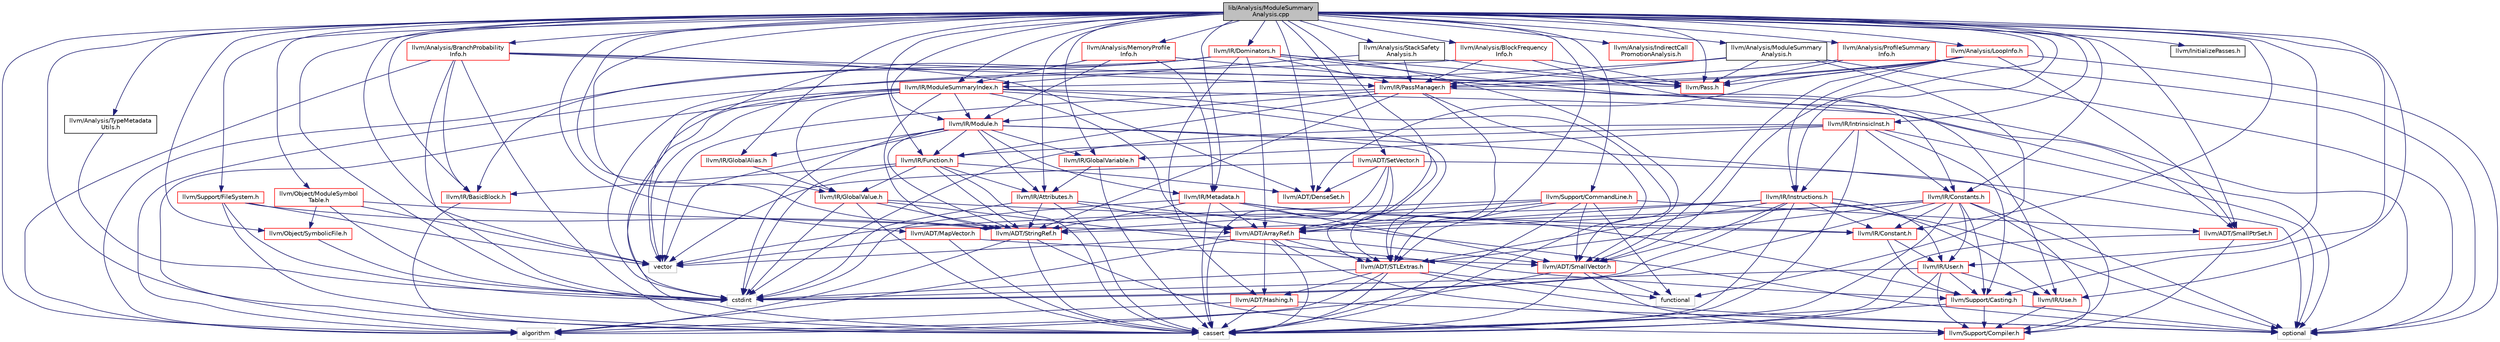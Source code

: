 digraph "lib/Analysis/ModuleSummaryAnalysis.cpp"
{
 // LATEX_PDF_SIZE
  bgcolor="transparent";
  edge [fontname="Helvetica",fontsize="10",labelfontname="Helvetica",labelfontsize="10"];
  node [fontname="Helvetica",fontsize="10",shape=record];
  Node1 [label="lib/Analysis/ModuleSummary\lAnalysis.cpp",height=0.2,width=0.4,color="black", fillcolor="grey75", style="filled", fontcolor="black",tooltip=" "];
  Node1 -> Node2 [color="midnightblue",fontsize="10",style="solid",fontname="Helvetica"];
  Node2 [label="llvm/Analysis/ModuleSummary\lAnalysis.h",height=0.2,width=0.4,color="black",URL="$ModuleSummaryAnalysis_8h.html",tooltip=" "];
  Node2 -> Node3 [color="midnightblue",fontsize="10",style="solid",fontname="Helvetica"];
  Node3 [label="llvm/IR/ModuleSummaryIndex.h",height=0.2,width=0.4,color="red",URL="$ModuleSummaryIndex_8h.html",tooltip=" "];
  Node3 -> Node4 [color="midnightblue",fontsize="10",style="solid",fontname="Helvetica"];
  Node4 [label="llvm/ADT/ArrayRef.h",height=0.2,width=0.4,color="red",URL="$ArrayRef_8h.html",tooltip=" "];
  Node4 -> Node5 [color="midnightblue",fontsize="10",style="solid",fontname="Helvetica"];
  Node5 [label="llvm/ADT/Hashing.h",height=0.2,width=0.4,color="red",URL="$Hashing_8h.html",tooltip=" "];
  Node5 -> Node25 [color="midnightblue",fontsize="10",style="solid",fontname="Helvetica"];
  Node25 [label="algorithm",height=0.2,width=0.4,color="grey75",tooltip=" "];
  Node5 -> Node26 [color="midnightblue",fontsize="10",style="solid",fontname="Helvetica"];
  Node26 [label="cassert",height=0.2,width=0.4,color="grey75",tooltip=" "];
  Node5 -> Node27 [color="midnightblue",fontsize="10",style="solid",fontname="Helvetica"];
  Node27 [label="optional",height=0.2,width=0.4,color="grey75",tooltip=" "];
  Node4 -> Node30 [color="midnightblue",fontsize="10",style="solid",fontname="Helvetica"];
  Node30 [label="llvm/ADT/SmallVector.h",height=0.2,width=0.4,color="red",URL="$SmallVector_8h.html",tooltip=" "];
  Node30 -> Node12 [color="midnightblue",fontsize="10",style="solid",fontname="Helvetica"];
  Node12 [label="llvm/Support/Compiler.h",height=0.2,width=0.4,color="red",URL="$Compiler_8h.html",tooltip=" "];
  Node30 -> Node25 [color="midnightblue",fontsize="10",style="solid",fontname="Helvetica"];
  Node30 -> Node26 [color="midnightblue",fontsize="10",style="solid",fontname="Helvetica"];
  Node30 -> Node32 [color="midnightblue",fontsize="10",style="solid",fontname="Helvetica"];
  Node32 [label="functional",height=0.2,width=0.4,color="grey75",tooltip=" "];
  Node4 -> Node37 [color="midnightblue",fontsize="10",style="solid",fontname="Helvetica"];
  Node37 [label="llvm/ADT/STLExtras.h",height=0.2,width=0.4,color="red",URL="$STLExtras_8h.html",tooltip=" "];
  Node37 -> Node5 [color="midnightblue",fontsize="10",style="solid",fontname="Helvetica"];
  Node37 -> Node25 [color="midnightblue",fontsize="10",style="solid",fontname="Helvetica"];
  Node37 -> Node26 [color="midnightblue",fontsize="10",style="solid",fontname="Helvetica"];
  Node37 -> Node17 [color="midnightblue",fontsize="10",style="solid",fontname="Helvetica"];
  Node17 [label="cstdint",height=0.2,width=0.4,color="grey75",tooltip=" "];
  Node37 -> Node32 [color="midnightblue",fontsize="10",style="solid",fontname="Helvetica"];
  Node37 -> Node27 [color="midnightblue",fontsize="10",style="solid",fontname="Helvetica"];
  Node4 -> Node12 [color="midnightblue",fontsize="10",style="solid",fontname="Helvetica"];
  Node4 -> Node25 [color="midnightblue",fontsize="10",style="solid",fontname="Helvetica"];
  Node4 -> Node26 [color="midnightblue",fontsize="10",style="solid",fontname="Helvetica"];
  Node4 -> Node45 [color="midnightblue",fontsize="10",style="solid",fontname="Helvetica"];
  Node45 [label="vector",height=0.2,width=0.4,color="grey75",tooltip=" "];
  Node3 -> Node37 [color="midnightblue",fontsize="10",style="solid",fontname="Helvetica"];
  Node3 -> Node30 [color="midnightblue",fontsize="10",style="solid",fontname="Helvetica"];
  Node3 -> Node57 [color="midnightblue",fontsize="10",style="solid",fontname="Helvetica"];
  Node57 [label="llvm/ADT/StringRef.h",height=0.2,width=0.4,color="red",URL="$StringRef_8h.html",tooltip=" "];
  Node57 -> Node12 [color="midnightblue",fontsize="10",style="solid",fontname="Helvetica"];
  Node57 -> Node25 [color="midnightblue",fontsize="10",style="solid",fontname="Helvetica"];
  Node57 -> Node26 [color="midnightblue",fontsize="10",style="solid",fontname="Helvetica"];
  Node3 -> Node117 [color="midnightblue",fontsize="10",style="solid",fontname="Helvetica"];
  Node117 [label="llvm/IR/GlobalValue.h",height=0.2,width=0.4,color="red",URL="$GlobalValue_8h.html",tooltip=" "];
  Node117 -> Node57 [color="midnightblue",fontsize="10",style="solid",fontname="Helvetica"];
  Node117 -> Node107 [color="midnightblue",fontsize="10",style="solid",fontname="Helvetica"];
  Node107 [label="llvm/IR/Constant.h",height=0.2,width=0.4,color="red",URL="$Constant_8h.html",tooltip=" "];
  Node107 -> Node108 [color="midnightblue",fontsize="10",style="solid",fontname="Helvetica"];
  Node108 [label="llvm/IR/User.h",height=0.2,width=0.4,color="red",URL="$User_8h.html",tooltip=" "];
  Node108 -> Node94 [color="midnightblue",fontsize="10",style="solid",fontname="Helvetica"];
  Node94 [label="llvm/IR/Use.h",height=0.2,width=0.4,color="red",URL="$Use_8h.html",tooltip=" "];
  Node94 -> Node12 [color="midnightblue",fontsize="10",style="solid",fontname="Helvetica"];
  Node108 -> Node82 [color="midnightblue",fontsize="10",style="solid",fontname="Helvetica"];
  Node82 [label="llvm/Support/Casting.h",height=0.2,width=0.4,color="red",URL="$Casting_8h.html",tooltip=" "];
  Node82 -> Node12 [color="midnightblue",fontsize="10",style="solid",fontname="Helvetica"];
  Node82 -> Node26 [color="midnightblue",fontsize="10",style="solid",fontname="Helvetica"];
  Node82 -> Node27 [color="midnightblue",fontsize="10",style="solid",fontname="Helvetica"];
  Node108 -> Node12 [color="midnightblue",fontsize="10",style="solid",fontname="Helvetica"];
  Node108 -> Node26 [color="midnightblue",fontsize="10",style="solid",fontname="Helvetica"];
  Node108 -> Node17 [color="midnightblue",fontsize="10",style="solid",fontname="Helvetica"];
  Node107 -> Node82 [color="midnightblue",fontsize="10",style="solid",fontname="Helvetica"];
  Node117 -> Node82 [color="midnightblue",fontsize="10",style="solid",fontname="Helvetica"];
  Node117 -> Node26 [color="midnightblue",fontsize="10",style="solid",fontname="Helvetica"];
  Node117 -> Node17 [color="midnightblue",fontsize="10",style="solid",fontname="Helvetica"];
  Node3 -> Node121 [color="midnightblue",fontsize="10",style="solid",fontname="Helvetica"];
  Node121 [label="llvm/IR/Module.h",height=0.2,width=0.4,color="red",URL="$Module_8h.html",tooltip=" "];
  Node121 -> Node37 [color="midnightblue",fontsize="10",style="solid",fontname="Helvetica"];
  Node121 -> Node57 [color="midnightblue",fontsize="10",style="solid",fontname="Helvetica"];
  Node121 -> Node69 [color="midnightblue",fontsize="10",style="solid",fontname="Helvetica"];
  Node69 [label="llvm/IR/Attributes.h",height=0.2,width=0.4,color="red",URL="$Attributes_8h.html",tooltip=" "];
  Node69 -> Node4 [color="midnightblue",fontsize="10",style="solid",fontname="Helvetica"];
  Node69 -> Node57 [color="midnightblue",fontsize="10",style="solid",fontname="Helvetica"];
  Node69 -> Node26 [color="midnightblue",fontsize="10",style="solid",fontname="Helvetica"];
  Node69 -> Node17 [color="midnightblue",fontsize="10",style="solid",fontname="Helvetica"];
  Node69 -> Node27 [color="midnightblue",fontsize="10",style="solid",fontname="Helvetica"];
  Node121 -> Node86 [color="midnightblue",fontsize="10",style="solid",fontname="Helvetica"];
  Node86 [label="llvm/IR/Function.h",height=0.2,width=0.4,color="red",URL="$Function_8h.html",tooltip=" "];
  Node86 -> Node87 [color="midnightblue",fontsize="10",style="solid",fontname="Helvetica"];
  Node87 [label="llvm/ADT/DenseSet.h",height=0.2,width=0.4,color="red",URL="$DenseSet_8h.html",tooltip=" "];
  Node86 -> Node57 [color="midnightblue",fontsize="10",style="solid",fontname="Helvetica"];
  Node86 -> Node69 [color="midnightblue",fontsize="10",style="solid",fontname="Helvetica"];
  Node86 -> Node96 [color="midnightblue",fontsize="10",style="solid",fontname="Helvetica"];
  Node96 [label="llvm/IR/BasicBlock.h",height=0.2,width=0.4,color="red",URL="$BasicBlock_8h.html",tooltip=" "];
  Node96 -> Node26 [color="midnightblue",fontsize="10",style="solid",fontname="Helvetica"];
  Node86 -> Node117 [color="midnightblue",fontsize="10",style="solid",fontname="Helvetica"];
  Node86 -> Node26 [color="midnightblue",fontsize="10",style="solid",fontname="Helvetica"];
  Node86 -> Node17 [color="midnightblue",fontsize="10",style="solid",fontname="Helvetica"];
  Node121 -> Node126 [color="midnightblue",fontsize="10",style="solid",fontname="Helvetica"];
  Node126 [label="llvm/IR/GlobalAlias.h",height=0.2,width=0.4,color="red",URL="$GlobalAlias_8h.html",tooltip=" "];
  Node126 -> Node117 [color="midnightblue",fontsize="10",style="solid",fontname="Helvetica"];
  Node121 -> Node128 [color="midnightblue",fontsize="10",style="solid",fontname="Helvetica"];
  Node128 [label="llvm/IR/GlobalVariable.h",height=0.2,width=0.4,color="red",URL="$GlobalVariable_8h.html",tooltip=" "];
  Node128 -> Node69 [color="midnightblue",fontsize="10",style="solid",fontname="Helvetica"];
  Node128 -> Node26 [color="midnightblue",fontsize="10",style="solid",fontname="Helvetica"];
  Node121 -> Node105 [color="midnightblue",fontsize="10",style="solid",fontname="Helvetica"];
  Node105 [label="llvm/IR/Metadata.h",height=0.2,width=0.4,color="red",URL="$Metadata_8h.html",tooltip=" "];
  Node105 -> Node4 [color="midnightblue",fontsize="10",style="solid",fontname="Helvetica"];
  Node105 -> Node30 [color="midnightblue",fontsize="10",style="solid",fontname="Helvetica"];
  Node105 -> Node57 [color="midnightblue",fontsize="10",style="solid",fontname="Helvetica"];
  Node105 -> Node107 [color="midnightblue",fontsize="10",style="solid",fontname="Helvetica"];
  Node105 -> Node82 [color="midnightblue",fontsize="10",style="solid",fontname="Helvetica"];
  Node105 -> Node26 [color="midnightblue",fontsize="10",style="solid",fontname="Helvetica"];
  Node105 -> Node17 [color="midnightblue",fontsize="10",style="solid",fontname="Helvetica"];
  Node121 -> Node17 [color="midnightblue",fontsize="10",style="solid",fontname="Helvetica"];
  Node121 -> Node27 [color="midnightblue",fontsize="10",style="solid",fontname="Helvetica"];
  Node121 -> Node45 [color="midnightblue",fontsize="10",style="solid",fontname="Helvetica"];
  Node3 -> Node25 [color="midnightblue",fontsize="10",style="solid",fontname="Helvetica"];
  Node3 -> Node26 [color="midnightblue",fontsize="10",style="solid",fontname="Helvetica"];
  Node3 -> Node17 [color="midnightblue",fontsize="10",style="solid",fontname="Helvetica"];
  Node3 -> Node27 [color="midnightblue",fontsize="10",style="solid",fontname="Helvetica"];
  Node3 -> Node45 [color="midnightblue",fontsize="10",style="solid",fontname="Helvetica"];
  Node2 -> Node134 [color="midnightblue",fontsize="10",style="solid",fontname="Helvetica"];
  Node134 [label="llvm/IR/PassManager.h",height=0.2,width=0.4,color="red",URL="$PassManager_8h.html",tooltip=" "];
  Node134 -> Node37 [color="midnightblue",fontsize="10",style="solid",fontname="Helvetica"];
  Node134 -> Node123 [color="midnightblue",fontsize="10",style="solid",fontname="Helvetica"];
  Node123 [label="llvm/ADT/SmallPtrSet.h",height=0.2,width=0.4,color="red",URL="$SmallPtrSet_8h.html",tooltip=" "];
  Node123 -> Node12 [color="midnightblue",fontsize="10",style="solid",fontname="Helvetica"];
  Node123 -> Node26 [color="midnightblue",fontsize="10",style="solid",fontname="Helvetica"];
  Node134 -> Node57 [color="midnightblue",fontsize="10",style="solid",fontname="Helvetica"];
  Node134 -> Node86 [color="midnightblue",fontsize="10",style="solid",fontname="Helvetica"];
  Node134 -> Node121 [color="midnightblue",fontsize="10",style="solid",fontname="Helvetica"];
  Node134 -> Node26 [color="midnightblue",fontsize="10",style="solid",fontname="Helvetica"];
  Node134 -> Node45 [color="midnightblue",fontsize="10",style="solid",fontname="Helvetica"];
  Node2 -> Node149 [color="midnightblue",fontsize="10",style="solid",fontname="Helvetica"];
  Node149 [label="llvm/Pass.h",height=0.2,width=0.4,color="red",URL="$Pass_8h.html",tooltip=" "];
  Node2 -> Node32 [color="midnightblue",fontsize="10",style="solid",fontname="Helvetica"];
  Node2 -> Node27 [color="midnightblue",fontsize="10",style="solid",fontname="Helvetica"];
  Node1 -> Node4 [color="midnightblue",fontsize="10",style="solid",fontname="Helvetica"];
  Node1 -> Node87 [color="midnightblue",fontsize="10",style="solid",fontname="Helvetica"];
  Node1 -> Node160 [color="midnightblue",fontsize="10",style="solid",fontname="Helvetica"];
  Node160 [label="llvm/ADT/MapVector.h",height=0.2,width=0.4,color="red",URL="$MapVector_8h.html",tooltip=" "];
  Node160 -> Node30 [color="midnightblue",fontsize="10",style="solid",fontname="Helvetica"];
  Node160 -> Node26 [color="midnightblue",fontsize="10",style="solid",fontname="Helvetica"];
  Node160 -> Node45 [color="midnightblue",fontsize="10",style="solid",fontname="Helvetica"];
  Node1 -> Node37 [color="midnightblue",fontsize="10",style="solid",fontname="Helvetica"];
  Node1 -> Node161 [color="midnightblue",fontsize="10",style="solid",fontname="Helvetica"];
  Node161 [label="llvm/ADT/SetVector.h",height=0.2,width=0.4,color="red",URL="$SetVector_8h.html",tooltip=" "];
  Node161 -> Node4 [color="midnightblue",fontsize="10",style="solid",fontname="Helvetica"];
  Node161 -> Node87 [color="midnightblue",fontsize="10",style="solid",fontname="Helvetica"];
  Node161 -> Node37 [color="midnightblue",fontsize="10",style="solid",fontname="Helvetica"];
  Node161 -> Node12 [color="midnightblue",fontsize="10",style="solid",fontname="Helvetica"];
  Node161 -> Node26 [color="midnightblue",fontsize="10",style="solid",fontname="Helvetica"];
  Node161 -> Node45 [color="midnightblue",fontsize="10",style="solid",fontname="Helvetica"];
  Node1 -> Node123 [color="midnightblue",fontsize="10",style="solid",fontname="Helvetica"];
  Node1 -> Node30 [color="midnightblue",fontsize="10",style="solid",fontname="Helvetica"];
  Node1 -> Node57 [color="midnightblue",fontsize="10",style="solid",fontname="Helvetica"];
  Node1 -> Node162 [color="midnightblue",fontsize="10",style="solid",fontname="Helvetica"];
  Node162 [label="llvm/Analysis/BlockFrequency\lInfo.h",height=0.2,width=0.4,color="red",URL="$BlockFrequencyInfo_8h.html",tooltip=" "];
  Node162 -> Node134 [color="midnightblue",fontsize="10",style="solid",fontname="Helvetica"];
  Node162 -> Node149 [color="midnightblue",fontsize="10",style="solid",fontname="Helvetica"];
  Node162 -> Node17 [color="midnightblue",fontsize="10",style="solid",fontname="Helvetica"];
  Node162 -> Node27 [color="midnightblue",fontsize="10",style="solid",fontname="Helvetica"];
  Node1 -> Node164 [color="midnightblue",fontsize="10",style="solid",fontname="Helvetica"];
  Node164 [label="llvm/Analysis/BranchProbability\lInfo.h",height=0.2,width=0.4,color="red",URL="$BranchProbabilityInfo_8h.html",tooltip=" "];
  Node164 -> Node87 [color="midnightblue",fontsize="10",style="solid",fontname="Helvetica"];
  Node164 -> Node96 [color="midnightblue",fontsize="10",style="solid",fontname="Helvetica"];
  Node164 -> Node134 [color="midnightblue",fontsize="10",style="solid",fontname="Helvetica"];
  Node164 -> Node149 [color="midnightblue",fontsize="10",style="solid",fontname="Helvetica"];
  Node164 -> Node25 [color="midnightblue",fontsize="10",style="solid",fontname="Helvetica"];
  Node164 -> Node26 [color="midnightblue",fontsize="10",style="solid",fontname="Helvetica"];
  Node164 -> Node17 [color="midnightblue",fontsize="10",style="solid",fontname="Helvetica"];
  Node1 -> Node170 [color="midnightblue",fontsize="10",style="solid",fontname="Helvetica"];
  Node170 [label="llvm/Analysis/IndirectCall\lPromotionAnalysis.h",height=0.2,width=0.4,color="red",URL="$IndirectCallPromotionAnalysis_8h.html",tooltip=" "];
  Node1 -> Node180 [color="midnightblue",fontsize="10",style="solid",fontname="Helvetica"];
  Node180 [label="llvm/Analysis/LoopInfo.h",height=0.2,width=0.4,color="red",URL="$LoopInfo_8h.html",tooltip=" "];
  Node180 -> Node87 [color="midnightblue",fontsize="10",style="solid",fontname="Helvetica"];
  Node180 -> Node123 [color="midnightblue",fontsize="10",style="solid",fontname="Helvetica"];
  Node180 -> Node30 [color="midnightblue",fontsize="10",style="solid",fontname="Helvetica"];
  Node180 -> Node181 [color="midnightblue",fontsize="10",style="solid",fontname="Helvetica"];
  Node181 [label="llvm/IR/Instructions.h",height=0.2,width=0.4,color="red",URL="$Instructions_8h.html",tooltip=" "];
  Node181 -> Node4 [color="midnightblue",fontsize="10",style="solid",fontname="Helvetica"];
  Node181 -> Node160 [color="midnightblue",fontsize="10",style="solid",fontname="Helvetica"];
  Node181 -> Node37 [color="midnightblue",fontsize="10",style="solid",fontname="Helvetica"];
  Node181 -> Node30 [color="midnightblue",fontsize="10",style="solid",fontname="Helvetica"];
  Node181 -> Node107 [color="midnightblue",fontsize="10",style="solid",fontname="Helvetica"];
  Node181 -> Node94 [color="midnightblue",fontsize="10",style="solid",fontname="Helvetica"];
  Node181 -> Node108 [color="midnightblue",fontsize="10",style="solid",fontname="Helvetica"];
  Node181 -> Node26 [color="midnightblue",fontsize="10",style="solid",fontname="Helvetica"];
  Node181 -> Node17 [color="midnightblue",fontsize="10",style="solid",fontname="Helvetica"];
  Node181 -> Node27 [color="midnightblue",fontsize="10",style="solid",fontname="Helvetica"];
  Node180 -> Node134 [color="midnightblue",fontsize="10",style="solid",fontname="Helvetica"];
  Node180 -> Node149 [color="midnightblue",fontsize="10",style="solid",fontname="Helvetica"];
  Node180 -> Node25 [color="midnightblue",fontsize="10",style="solid",fontname="Helvetica"];
  Node180 -> Node27 [color="midnightblue",fontsize="10",style="solid",fontname="Helvetica"];
  Node1 -> Node182 [color="midnightblue",fontsize="10",style="solid",fontname="Helvetica"];
  Node182 [label="llvm/Analysis/MemoryProfile\lInfo.h",height=0.2,width=0.4,color="red",URL="$MemoryProfileInfo_8h.html",tooltip=" "];
  Node182 -> Node183 [color="midnightblue",fontsize="10",style="solid",fontname="Helvetica"];
  Node183 [label="llvm/IR/Constants.h",height=0.2,width=0.4,color="red",URL="$Constants_8h.html",tooltip=" "];
  Node183 -> Node4 [color="midnightblue",fontsize="10",style="solid",fontname="Helvetica"];
  Node183 -> Node37 [color="midnightblue",fontsize="10",style="solid",fontname="Helvetica"];
  Node183 -> Node57 [color="midnightblue",fontsize="10",style="solid",fontname="Helvetica"];
  Node183 -> Node107 [color="midnightblue",fontsize="10",style="solid",fontname="Helvetica"];
  Node183 -> Node108 [color="midnightblue",fontsize="10",style="solid",fontname="Helvetica"];
  Node183 -> Node82 [color="midnightblue",fontsize="10",style="solid",fontname="Helvetica"];
  Node183 -> Node12 [color="midnightblue",fontsize="10",style="solid",fontname="Helvetica"];
  Node183 -> Node26 [color="midnightblue",fontsize="10",style="solid",fontname="Helvetica"];
  Node183 -> Node17 [color="midnightblue",fontsize="10",style="solid",fontname="Helvetica"];
  Node183 -> Node27 [color="midnightblue",fontsize="10",style="solid",fontname="Helvetica"];
  Node182 -> Node105 [color="midnightblue",fontsize="10",style="solid",fontname="Helvetica"];
  Node182 -> Node121 [color="midnightblue",fontsize="10",style="solid",fontname="Helvetica"];
  Node182 -> Node3 [color="midnightblue",fontsize="10",style="solid",fontname="Helvetica"];
  Node1 -> Node187 [color="midnightblue",fontsize="10",style="solid",fontname="Helvetica"];
  Node187 [label="llvm/Analysis/ProfileSummary\lInfo.h",height=0.2,width=0.4,color="red",URL="$ProfileSummaryInfo_8h.html",tooltip=" "];
  Node187 -> Node134 [color="midnightblue",fontsize="10",style="solid",fontname="Helvetica"];
  Node187 -> Node149 [color="midnightblue",fontsize="10",style="solid",fontname="Helvetica"];
  Node187 -> Node27 [color="midnightblue",fontsize="10",style="solid",fontname="Helvetica"];
  Node1 -> Node188 [color="midnightblue",fontsize="10",style="solid",fontname="Helvetica"];
  Node188 [label="llvm/Analysis/StackSafety\lAnalysis.h",height=0.2,width=0.4,color="black",URL="$StackSafetyAnalysis_8h.html",tooltip=" "];
  Node188 -> Node3 [color="midnightblue",fontsize="10",style="solid",fontname="Helvetica"];
  Node188 -> Node134 [color="midnightblue",fontsize="10",style="solid",fontname="Helvetica"];
  Node188 -> Node149 [color="midnightblue",fontsize="10",style="solid",fontname="Helvetica"];
  Node1 -> Node189 [color="midnightblue",fontsize="10",style="solid",fontname="Helvetica"];
  Node189 [label="llvm/Analysis/TypeMetadata\lUtils.h",height=0.2,width=0.4,color="black",URL="$TypeMetadataUtils_8h.html",tooltip=" "];
  Node189 -> Node17 [color="midnightblue",fontsize="10",style="solid",fontname="Helvetica"];
  Node1 -> Node69 [color="midnightblue",fontsize="10",style="solid",fontname="Helvetica"];
  Node1 -> Node96 [color="midnightblue",fontsize="10",style="solid",fontname="Helvetica"];
  Node1 -> Node107 [color="midnightblue",fontsize="10",style="solid",fontname="Helvetica"];
  Node1 -> Node183 [color="midnightblue",fontsize="10",style="solid",fontname="Helvetica"];
  Node1 -> Node190 [color="midnightblue",fontsize="10",style="solid",fontname="Helvetica"];
  Node190 [label="llvm/IR/Dominators.h",height=0.2,width=0.4,color="red",URL="$Dominators_8h.html",tooltip=" "];
  Node190 -> Node4 [color="midnightblue",fontsize="10",style="solid",fontname="Helvetica"];
  Node190 -> Node5 [color="midnightblue",fontsize="10",style="solid",fontname="Helvetica"];
  Node190 -> Node30 [color="midnightblue",fontsize="10",style="solid",fontname="Helvetica"];
  Node190 -> Node96 [color="midnightblue",fontsize="10",style="solid",fontname="Helvetica"];
  Node190 -> Node134 [color="midnightblue",fontsize="10",style="solid",fontname="Helvetica"];
  Node190 -> Node94 [color="midnightblue",fontsize="10",style="solid",fontname="Helvetica"];
  Node190 -> Node149 [color="midnightblue",fontsize="10",style="solid",fontname="Helvetica"];
  Node190 -> Node25 [color="midnightblue",fontsize="10",style="solid",fontname="Helvetica"];
  Node190 -> Node45 [color="midnightblue",fontsize="10",style="solid",fontname="Helvetica"];
  Node1 -> Node86 [color="midnightblue",fontsize="10",style="solid",fontname="Helvetica"];
  Node1 -> Node126 [color="midnightblue",fontsize="10",style="solid",fontname="Helvetica"];
  Node1 -> Node117 [color="midnightblue",fontsize="10",style="solid",fontname="Helvetica"];
  Node1 -> Node128 [color="midnightblue",fontsize="10",style="solid",fontname="Helvetica"];
  Node1 -> Node181 [color="midnightblue",fontsize="10",style="solid",fontname="Helvetica"];
  Node1 -> Node197 [color="midnightblue",fontsize="10",style="solid",fontname="Helvetica"];
  Node197 [label="llvm/IR/IntrinsicInst.h",height=0.2,width=0.4,color="red",URL="$IntrinsicInst_8h.html",tooltip=" "];
  Node197 -> Node183 [color="midnightblue",fontsize="10",style="solid",fontname="Helvetica"];
  Node197 -> Node86 [color="midnightblue",fontsize="10",style="solid",fontname="Helvetica"];
  Node197 -> Node128 [color="midnightblue",fontsize="10",style="solid",fontname="Helvetica"];
  Node197 -> Node181 [color="midnightblue",fontsize="10",style="solid",fontname="Helvetica"];
  Node197 -> Node82 [color="midnightblue",fontsize="10",style="solid",fontname="Helvetica"];
  Node197 -> Node26 [color="midnightblue",fontsize="10",style="solid",fontname="Helvetica"];
  Node197 -> Node17 [color="midnightblue",fontsize="10",style="solid",fontname="Helvetica"];
  Node197 -> Node27 [color="midnightblue",fontsize="10",style="solid",fontname="Helvetica"];
  Node1 -> Node105 [color="midnightblue",fontsize="10",style="solid",fontname="Helvetica"];
  Node1 -> Node121 [color="midnightblue",fontsize="10",style="solid",fontname="Helvetica"];
  Node1 -> Node3 [color="midnightblue",fontsize="10",style="solid",fontname="Helvetica"];
  Node1 -> Node94 [color="midnightblue",fontsize="10",style="solid",fontname="Helvetica"];
  Node1 -> Node108 [color="midnightblue",fontsize="10",style="solid",fontname="Helvetica"];
  Node1 -> Node206 [color="midnightblue",fontsize="10",style="solid",fontname="Helvetica"];
  Node206 [label="llvm/InitializePasses.h",height=0.2,width=0.4,color="black",URL="$InitializePasses_8h.html",tooltip=" "];
  Node1 -> Node207 [color="midnightblue",fontsize="10",style="solid",fontname="Helvetica"];
  Node207 [label="llvm/Object/ModuleSymbol\lTable.h",height=0.2,width=0.4,color="red",URL="$ModuleSymbolTable_8h.html",tooltip=" "];
  Node207 -> Node4 [color="midnightblue",fontsize="10",style="solid",fontname="Helvetica"];
  Node207 -> Node209 [color="midnightblue",fontsize="10",style="solid",fontname="Helvetica"];
  Node209 [label="llvm/Object/SymbolicFile.h",height=0.2,width=0.4,color="red",URL="$SymbolicFile_8h.html",tooltip=" "];
  Node209 -> Node17 [color="midnightblue",fontsize="10",style="solid",fontname="Helvetica"];
  Node207 -> Node17 [color="midnightblue",fontsize="10",style="solid",fontname="Helvetica"];
  Node207 -> Node45 [color="midnightblue",fontsize="10",style="solid",fontname="Helvetica"];
  Node1 -> Node209 [color="midnightblue",fontsize="10",style="solid",fontname="Helvetica"];
  Node1 -> Node149 [color="midnightblue",fontsize="10",style="solid",fontname="Helvetica"];
  Node1 -> Node82 [color="midnightblue",fontsize="10",style="solid",fontname="Helvetica"];
  Node1 -> Node174 [color="midnightblue",fontsize="10",style="solid",fontname="Helvetica"];
  Node174 [label="llvm/Support/CommandLine.h",height=0.2,width=0.4,color="red",URL="$CommandLine_8h.html",tooltip=" "];
  Node174 -> Node4 [color="midnightblue",fontsize="10",style="solid",fontname="Helvetica"];
  Node174 -> Node37 [color="midnightblue",fontsize="10",style="solid",fontname="Helvetica"];
  Node174 -> Node123 [color="midnightblue",fontsize="10",style="solid",fontname="Helvetica"];
  Node174 -> Node30 [color="midnightblue",fontsize="10",style="solid",fontname="Helvetica"];
  Node174 -> Node57 [color="midnightblue",fontsize="10",style="solid",fontname="Helvetica"];
  Node174 -> Node26 [color="midnightblue",fontsize="10",style="solid",fontname="Helvetica"];
  Node174 -> Node32 [color="midnightblue",fontsize="10",style="solid",fontname="Helvetica"];
  Node174 -> Node45 [color="midnightblue",fontsize="10",style="solid",fontname="Helvetica"];
  Node1 -> Node216 [color="midnightblue",fontsize="10",style="solid",fontname="Helvetica"];
  Node216 [label="llvm/Support/FileSystem.h",height=0.2,width=0.4,color="red",URL="$FileSystem_8h.html",tooltip=" "];
  Node216 -> Node57 [color="midnightblue",fontsize="10",style="solid",fontname="Helvetica"];
  Node216 -> Node26 [color="midnightblue",fontsize="10",style="solid",fontname="Helvetica"];
  Node216 -> Node17 [color="midnightblue",fontsize="10",style="solid",fontname="Helvetica"];
  Node216 -> Node45 [color="midnightblue",fontsize="10",style="solid",fontname="Helvetica"];
  Node1 -> Node25 [color="midnightblue",fontsize="10",style="solid",fontname="Helvetica"];
  Node1 -> Node26 [color="midnightblue",fontsize="10",style="solid",fontname="Helvetica"];
  Node1 -> Node17 [color="midnightblue",fontsize="10",style="solid",fontname="Helvetica"];
  Node1 -> Node45 [color="midnightblue",fontsize="10",style="solid",fontname="Helvetica"];
}

